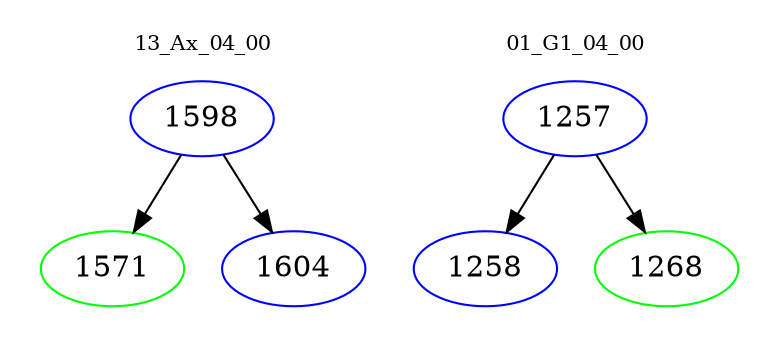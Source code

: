 digraph{
subgraph cluster_0 {
color = white
label = "13_Ax_04_00";
fontsize=10;
T0_1598 [label="1598", color="blue"]
T0_1598 -> T0_1571 [color="black"]
T0_1571 [label="1571", color="green"]
T0_1598 -> T0_1604 [color="black"]
T0_1604 [label="1604", color="blue"]
}
subgraph cluster_1 {
color = white
label = "01_G1_04_00";
fontsize=10;
T1_1257 [label="1257", color="blue"]
T1_1257 -> T1_1258 [color="black"]
T1_1258 [label="1258", color="blue"]
T1_1257 -> T1_1268 [color="black"]
T1_1268 [label="1268", color="green"]
}
}
